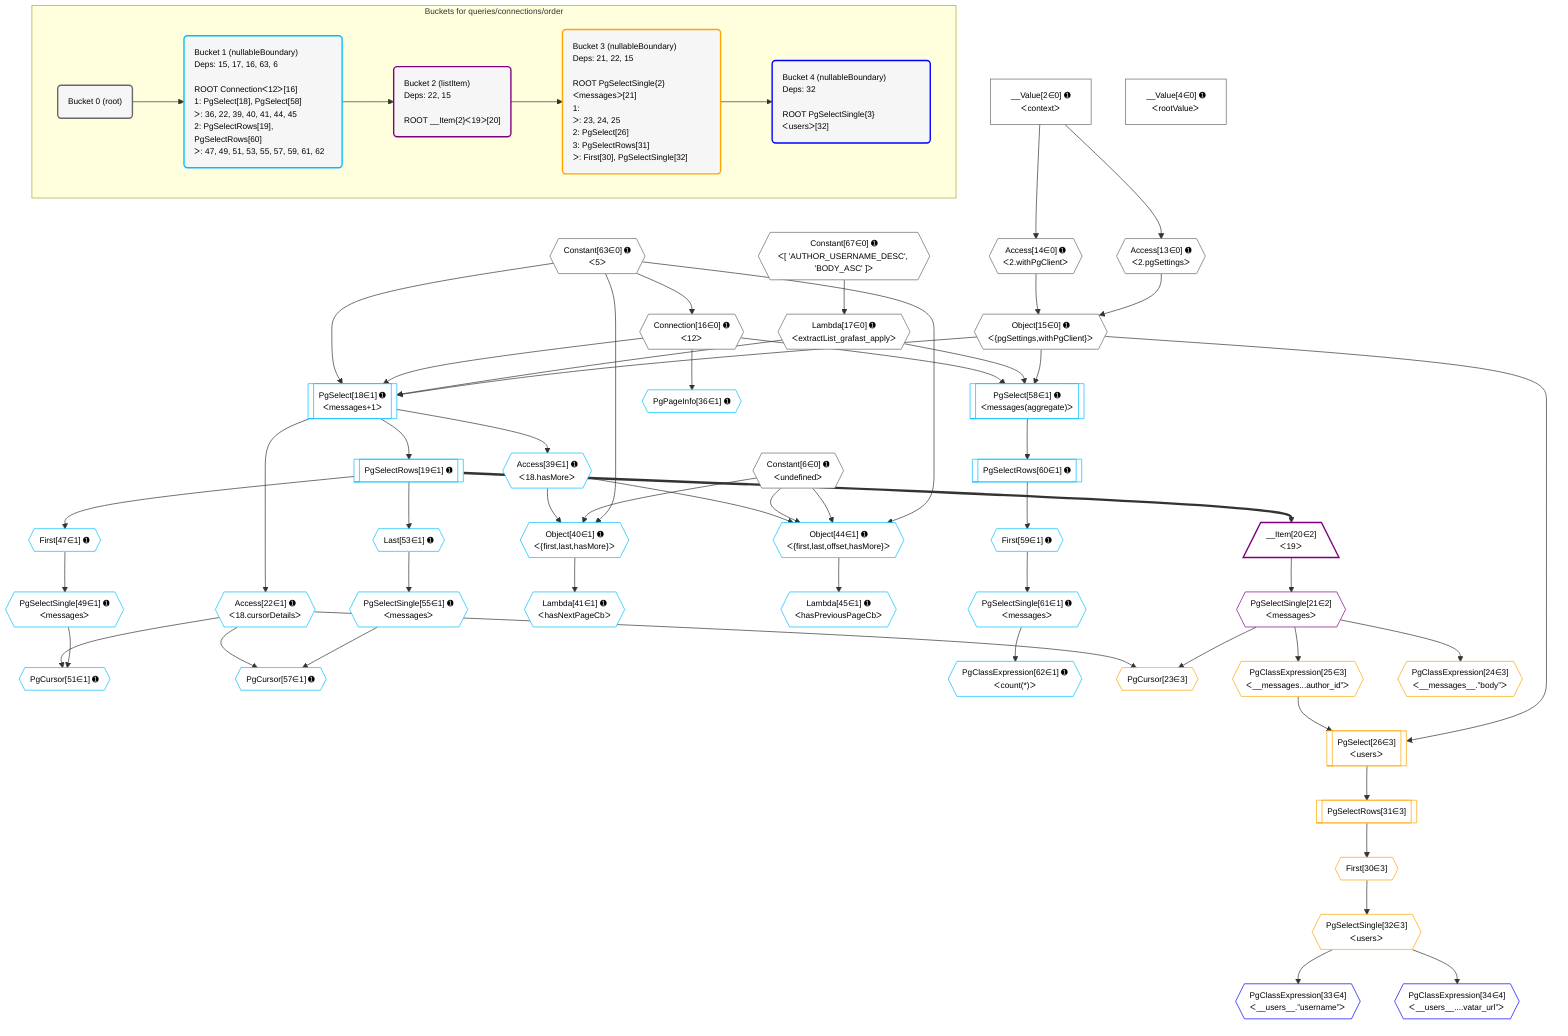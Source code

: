 %%{init: {'themeVariables': { 'fontSize': '12px'}}}%%
graph TD
    classDef path fill:#eee,stroke:#000,color:#000
    classDef plan fill:#fff,stroke-width:1px,color:#000
    classDef itemplan fill:#fff,stroke-width:2px,color:#000
    classDef unbatchedplan fill:#dff,stroke-width:1px,color:#000
    classDef sideeffectplan fill:#fcc,stroke-width:2px,color:#000
    classDef bucket fill:#f6f6f6,color:#000,stroke-width:2px,text-align:left


    %% plan dependencies
    Object15{{"Object[15∈0] ➊<br />ᐸ{pgSettings,withPgClient}ᐳ"}}:::plan
    Access13{{"Access[13∈0] ➊<br />ᐸ2.pgSettingsᐳ"}}:::plan
    Access14{{"Access[14∈0] ➊<br />ᐸ2.withPgClientᐳ"}}:::plan
    Access13 & Access14 --> Object15
    __Value2["__Value[2∈0] ➊<br />ᐸcontextᐳ"]:::plan
    __Value2 --> Access13
    __Value2 --> Access14
    Connection16{{"Connection[16∈0] ➊<br />ᐸ12ᐳ"}}:::plan
    Constant63{{"Constant[63∈0] ➊<br />ᐸ5ᐳ"}}:::plan
    Constant63 --> Connection16
    Lambda17{{"Lambda[17∈0] ➊<br />ᐸextractList_grafast_applyᐳ"}}:::plan
    Constant67{{"Constant[67∈0] ➊<br />ᐸ[ 'AUTHOR_USERNAME_DESC', 'BODY_ASC' ]ᐳ"}}:::plan
    Constant67 --> Lambda17
    __Value4["__Value[4∈0] ➊<br />ᐸrootValueᐳ"]:::plan
    Constant6{{"Constant[6∈0] ➊<br />ᐸundefinedᐳ"}}:::plan
    PgSelect18[["PgSelect[18∈1] ➊<br />ᐸmessages+1ᐳ"]]:::plan
    Object15 & Lambda17 & Connection16 & Constant63 --> PgSelect18
    Object44{{"Object[44∈1] ➊<br />ᐸ{first,last,offset,hasMore}ᐳ"}}:::plan
    Access39{{"Access[39∈1] ➊<br />ᐸ18.hasMoreᐳ"}}:::plan
    Constant63 & Constant6 & Constant6 & Access39 --> Object44
    Object40{{"Object[40∈1] ➊<br />ᐸ{first,last,hasMore}ᐳ"}}:::plan
    Constant63 & Constant6 & Access39 --> Object40
    PgSelect58[["PgSelect[58∈1] ➊<br />ᐸmessages(aggregate)ᐳ"]]:::plan
    Object15 & Lambda17 & Connection16 --> PgSelect58
    PgCursor51{{"PgCursor[51∈1] ➊"}}:::plan
    PgSelectSingle49{{"PgSelectSingle[49∈1] ➊<br />ᐸmessagesᐳ"}}:::plan
    Access22{{"Access[22∈1] ➊<br />ᐸ18.cursorDetailsᐳ"}}:::plan
    PgSelectSingle49 & Access22 --> PgCursor51
    PgCursor57{{"PgCursor[57∈1] ➊"}}:::plan
    PgSelectSingle55{{"PgSelectSingle[55∈1] ➊<br />ᐸmessagesᐳ"}}:::plan
    PgSelectSingle55 & Access22 --> PgCursor57
    PgSelectRows19[["PgSelectRows[19∈1] ➊"]]:::plan
    PgSelect18 --> PgSelectRows19
    PgSelect18 --> Access22
    PgPageInfo36{{"PgPageInfo[36∈1] ➊"}}:::plan
    Connection16 --> PgPageInfo36
    PgSelect18 --> Access39
    Lambda41{{"Lambda[41∈1] ➊<br />ᐸhasNextPageCbᐳ"}}:::plan
    Object40 --> Lambda41
    Lambda45{{"Lambda[45∈1] ➊<br />ᐸhasPreviousPageCbᐳ"}}:::plan
    Object44 --> Lambda45
    First47{{"First[47∈1] ➊"}}:::plan
    PgSelectRows19 --> First47
    First47 --> PgSelectSingle49
    Last53{{"Last[53∈1] ➊"}}:::plan
    PgSelectRows19 --> Last53
    Last53 --> PgSelectSingle55
    First59{{"First[59∈1] ➊"}}:::plan
    PgSelectRows60[["PgSelectRows[60∈1] ➊"]]:::plan
    PgSelectRows60 --> First59
    PgSelect58 --> PgSelectRows60
    PgSelectSingle61{{"PgSelectSingle[61∈1] ➊<br />ᐸmessagesᐳ"}}:::plan
    First59 --> PgSelectSingle61
    PgClassExpression62{{"PgClassExpression[62∈1] ➊<br />ᐸcount(*)ᐳ"}}:::plan
    PgSelectSingle61 --> PgClassExpression62
    __Item20[/"__Item[20∈2]<br />ᐸ19ᐳ"\]:::itemplan
    PgSelectRows19 ==> __Item20
    PgSelectSingle21{{"PgSelectSingle[21∈2]<br />ᐸmessagesᐳ"}}:::plan
    __Item20 --> PgSelectSingle21
    PgCursor23{{"PgCursor[23∈3]"}}:::plan
    PgSelectSingle21 & Access22 --> PgCursor23
    PgSelect26[["PgSelect[26∈3]<br />ᐸusersᐳ"]]:::plan
    PgClassExpression25{{"PgClassExpression[25∈3]<br />ᐸ__messages...author_id”ᐳ"}}:::plan
    Object15 & PgClassExpression25 --> PgSelect26
    PgClassExpression24{{"PgClassExpression[24∈3]<br />ᐸ__messages__.”body”ᐳ"}}:::plan
    PgSelectSingle21 --> PgClassExpression24
    PgSelectSingle21 --> PgClassExpression25
    First30{{"First[30∈3]"}}:::plan
    PgSelectRows31[["PgSelectRows[31∈3]"]]:::plan
    PgSelectRows31 --> First30
    PgSelect26 --> PgSelectRows31
    PgSelectSingle32{{"PgSelectSingle[32∈3]<br />ᐸusersᐳ"}}:::plan
    First30 --> PgSelectSingle32
    PgClassExpression33{{"PgClassExpression[33∈4]<br />ᐸ__users__.”username”ᐳ"}}:::plan
    PgSelectSingle32 --> PgClassExpression33
    PgClassExpression34{{"PgClassExpression[34∈4]<br />ᐸ__users__....vatar_url”ᐳ"}}:::plan
    PgSelectSingle32 --> PgClassExpression34

    %% define steps

    subgraph "Buckets for queries/connections/order"
    Bucket0("Bucket 0 (root)"):::bucket
    classDef bucket0 stroke:#696969
    class Bucket0,__Value2,__Value4,Constant6,Access13,Access14,Object15,Connection16,Lambda17,Constant63,Constant67 bucket0
    Bucket1("Bucket 1 (nullableBoundary)<br />Deps: 15, 17, 16, 63, 6<br /><br />ROOT Connectionᐸ12ᐳ[16]<br />1: PgSelect[18], PgSelect[58]<br />ᐳ: 36, 22, 39, 40, 41, 44, 45<br />2: PgSelectRows[19], PgSelectRows[60]<br />ᐳ: 47, 49, 51, 53, 55, 57, 59, 61, 62"):::bucket
    classDef bucket1 stroke:#00bfff
    class Bucket1,PgSelect18,PgSelectRows19,Access22,PgPageInfo36,Access39,Object40,Lambda41,Object44,Lambda45,First47,PgSelectSingle49,PgCursor51,Last53,PgSelectSingle55,PgCursor57,PgSelect58,First59,PgSelectRows60,PgSelectSingle61,PgClassExpression62 bucket1
    Bucket2("Bucket 2 (listItem)<br />Deps: 22, 15<br /><br />ROOT __Item{2}ᐸ19ᐳ[20]"):::bucket
    classDef bucket2 stroke:#7f007f
    class Bucket2,__Item20,PgSelectSingle21 bucket2
    Bucket3("Bucket 3 (nullableBoundary)<br />Deps: 21, 22, 15<br /><br />ROOT PgSelectSingle{2}ᐸmessagesᐳ[21]<br />1: <br />ᐳ: 23, 24, 25<br />2: PgSelect[26]<br />3: PgSelectRows[31]<br />ᐳ: First[30], PgSelectSingle[32]"):::bucket
    classDef bucket3 stroke:#ffa500
    class Bucket3,PgCursor23,PgClassExpression24,PgClassExpression25,PgSelect26,First30,PgSelectRows31,PgSelectSingle32 bucket3
    Bucket4("Bucket 4 (nullableBoundary)<br />Deps: 32<br /><br />ROOT PgSelectSingle{3}ᐸusersᐳ[32]"):::bucket
    classDef bucket4 stroke:#0000ff
    class Bucket4,PgClassExpression33,PgClassExpression34 bucket4
    Bucket0 --> Bucket1
    Bucket1 --> Bucket2
    Bucket2 --> Bucket3
    Bucket3 --> Bucket4
    end